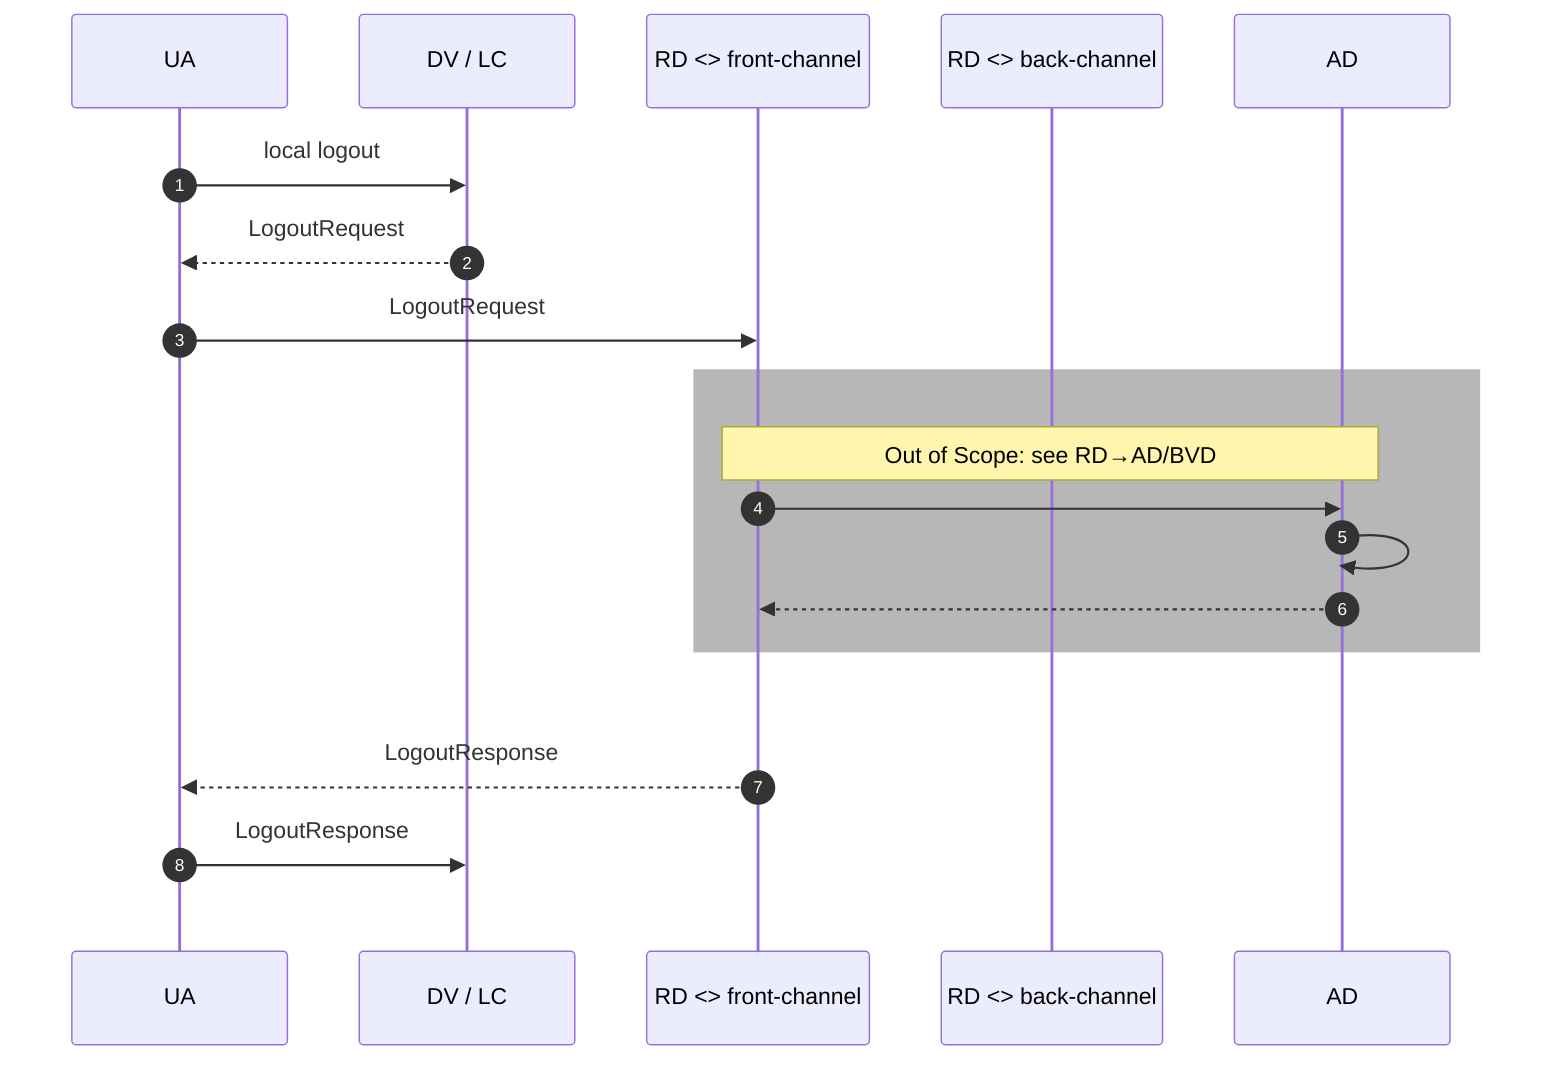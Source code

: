 %%{init: {
    "themeVariables": {"fontSize": "24px"},
    "sequence": {"boxMargin": 20}
}}%%
sequenceDiagram
autonumber
participant A as UA
participant B as DV / LC
participant C as RD <> front-channel
participant D as RD <> back-channel
participant E as AD
A->>B: local logout
B-->>A: LogoutRequest
A->>C: LogoutRequest
rect rgba(75, 75, 75,.4)
    Note over C,E: Out of Scope: see RD#8594;AD/BVD
    C->>E:
    E->>E:
    E-->>C:
end
rect rgba(75, 75, 75, 0)
    C-->>A: LogoutResponse
    A->>B: LogoutResponse
end